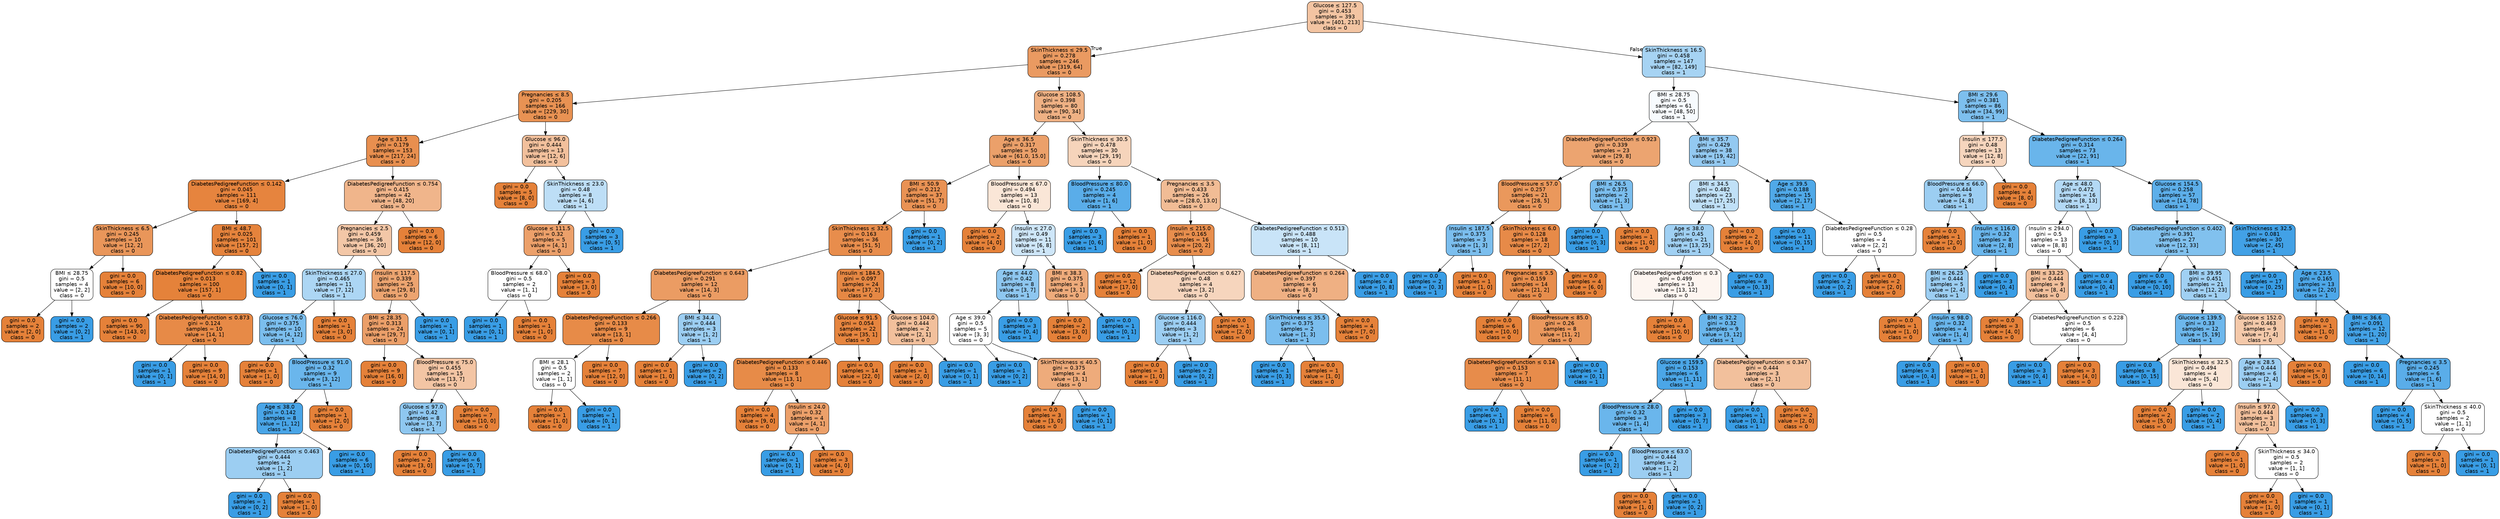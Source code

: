 digraph Tree {
node [shape=box, style="filled, rounded", color="black", fontname="helvetica"] ;
edge [fontname="helvetica"] ;
0 [label=<Glucose &le; 127.5<br/>gini = 0.453<br/>samples = 393<br/>value = [401, 213]<br/>class = 0>, fillcolor="#f3c4a2"] ;
1 [label=<SkinThickness &le; 29.5<br/>gini = 0.278<br/>samples = 246<br/>value = [319, 64]<br/>class = 0>, fillcolor="#ea9a61"] ;
0 -> 1 [labeldistance=2.5, labelangle=45, headlabel="True"] ;
2 [label=<Pregnancies &le; 8.5<br/>gini = 0.205<br/>samples = 166<br/>value = [229, 30]<br/>class = 0>, fillcolor="#e89253"] ;
1 -> 2 ;
3 [label=<Age &le; 31.5<br/>gini = 0.179<br/>samples = 153<br/>value = [217, 24]<br/>class = 0>, fillcolor="#e88f4f"] ;
2 -> 3 ;
4 [label=<DiabetesPedigreeFunction &le; 0.142<br/>gini = 0.045<br/>samples = 111<br/>value = [169, 4]<br/>class = 0>, fillcolor="#e6843e"] ;
3 -> 4 ;
5 [label=<SkinThickness &le; 6.5<br/>gini = 0.245<br/>samples = 10<br/>value = [12, 2]<br/>class = 0>, fillcolor="#e9965a"] ;
4 -> 5 ;
6 [label=<BMI &le; 28.75<br/>gini = 0.5<br/>samples = 4<br/>value = [2, 2]<br/>class = 0>, fillcolor="#ffffff"] ;
5 -> 6 ;
7 [label=<gini = 0.0<br/>samples = 2<br/>value = [2, 0]<br/>class = 0>, fillcolor="#e58139"] ;
6 -> 7 ;
8 [label=<gini = 0.0<br/>samples = 2<br/>value = [0, 2]<br/>class = 1>, fillcolor="#399de5"] ;
6 -> 8 ;
9 [label=<gini = 0.0<br/>samples = 6<br/>value = [10, 0]<br/>class = 0>, fillcolor="#e58139"] ;
5 -> 9 ;
10 [label=<BMI &le; 48.7<br/>gini = 0.025<br/>samples = 101<br/>value = [157, 2]<br/>class = 0>, fillcolor="#e5833c"] ;
4 -> 10 ;
11 [label=<DiabetesPedigreeFunction &le; 0.82<br/>gini = 0.013<br/>samples = 100<br/>value = [157, 1]<br/>class = 0>, fillcolor="#e5823a"] ;
10 -> 11 ;
12 [label=<gini = 0.0<br/>samples = 90<br/>value = [143, 0]<br/>class = 0>, fillcolor="#e58139"] ;
11 -> 12 ;
13 [label=<DiabetesPedigreeFunction &le; 0.873<br/>gini = 0.124<br/>samples = 10<br/>value = [14, 1]<br/>class = 0>, fillcolor="#e78a47"] ;
11 -> 13 ;
14 [label=<gini = 0.0<br/>samples = 1<br/>value = [0, 1]<br/>class = 1>, fillcolor="#399de5"] ;
13 -> 14 ;
15 [label=<gini = 0.0<br/>samples = 9<br/>value = [14, 0]<br/>class = 0>, fillcolor="#e58139"] ;
13 -> 15 ;
16 [label=<gini = 0.0<br/>samples = 1<br/>value = [0, 1]<br/>class = 1>, fillcolor="#399de5"] ;
10 -> 16 ;
17 [label=<DiabetesPedigreeFunction &le; 0.754<br/>gini = 0.415<br/>samples = 42<br/>value = [48, 20]<br/>class = 0>, fillcolor="#f0b58b"] ;
3 -> 17 ;
18 [label=<Pregnancies &le; 2.5<br/>gini = 0.459<br/>samples = 36<br/>value = [36, 20]<br/>class = 0>, fillcolor="#f3c7a7"] ;
17 -> 18 ;
19 [label=<SkinThickness &le; 27.0<br/>gini = 0.465<br/>samples = 11<br/>value = [7, 12]<br/>class = 1>, fillcolor="#acd6f4"] ;
18 -> 19 ;
20 [label=<Glucose &le; 76.0<br/>gini = 0.375<br/>samples = 10<br/>value = [4, 12]<br/>class = 1>, fillcolor="#7bbeee"] ;
19 -> 20 ;
21 [label=<gini = 0.0<br/>samples = 1<br/>value = [1, 0]<br/>class = 0>, fillcolor="#e58139"] ;
20 -> 21 ;
22 [label=<BloodPressure &le; 91.0<br/>gini = 0.32<br/>samples = 9<br/>value = [3, 12]<br/>class = 1>, fillcolor="#6ab6ec"] ;
20 -> 22 ;
23 [label=<Age &le; 38.0<br/>gini = 0.142<br/>samples = 8<br/>value = [1, 12]<br/>class = 1>, fillcolor="#49a5e7"] ;
22 -> 23 ;
24 [label=<DiabetesPedigreeFunction &le; 0.463<br/>gini = 0.444<br/>samples = 2<br/>value = [1, 2]<br/>class = 1>, fillcolor="#9ccef2"] ;
23 -> 24 ;
25 [label=<gini = 0.0<br/>samples = 1<br/>value = [0, 2]<br/>class = 1>, fillcolor="#399de5"] ;
24 -> 25 ;
26 [label=<gini = 0.0<br/>samples = 1<br/>value = [1, 0]<br/>class = 0>, fillcolor="#e58139"] ;
24 -> 26 ;
27 [label=<gini = 0.0<br/>samples = 6<br/>value = [0, 10]<br/>class = 1>, fillcolor="#399de5"] ;
23 -> 27 ;
28 [label=<gini = 0.0<br/>samples = 1<br/>value = [2, 0]<br/>class = 0>, fillcolor="#e58139"] ;
22 -> 28 ;
29 [label=<gini = 0.0<br/>samples = 1<br/>value = [3, 0]<br/>class = 0>, fillcolor="#e58139"] ;
19 -> 29 ;
30 [label=<Insulin &le; 117.5<br/>gini = 0.339<br/>samples = 25<br/>value = [29, 8]<br/>class = 0>, fillcolor="#eca470"] ;
18 -> 30 ;
31 [label=<BMI &le; 28.35<br/>gini = 0.313<br/>samples = 24<br/>value = [29, 7]<br/>class = 0>, fillcolor="#eb9f69"] ;
30 -> 31 ;
32 [label=<gini = 0.0<br/>samples = 9<br/>value = [16, 0]<br/>class = 0>, fillcolor="#e58139"] ;
31 -> 32 ;
33 [label=<BloodPressure &le; 75.0<br/>gini = 0.455<br/>samples = 15<br/>value = [13, 7]<br/>class = 0>, fillcolor="#f3c5a4"] ;
31 -> 33 ;
34 [label=<Glucose &le; 97.0<br/>gini = 0.42<br/>samples = 8<br/>value = [3, 7]<br/>class = 1>, fillcolor="#8ec7f0"] ;
33 -> 34 ;
35 [label=<gini = 0.0<br/>samples = 2<br/>value = [3, 0]<br/>class = 0>, fillcolor="#e58139"] ;
34 -> 35 ;
36 [label=<gini = 0.0<br/>samples = 6<br/>value = [0, 7]<br/>class = 1>, fillcolor="#399de5"] ;
34 -> 36 ;
37 [label=<gini = 0.0<br/>samples = 7<br/>value = [10, 0]<br/>class = 0>, fillcolor="#e58139"] ;
33 -> 37 ;
38 [label=<gini = 0.0<br/>samples = 1<br/>value = [0, 1]<br/>class = 1>, fillcolor="#399de5"] ;
30 -> 38 ;
39 [label=<gini = 0.0<br/>samples = 6<br/>value = [12, 0]<br/>class = 0>, fillcolor="#e58139"] ;
17 -> 39 ;
40 [label=<Glucose &le; 96.0<br/>gini = 0.444<br/>samples = 13<br/>value = [12, 6]<br/>class = 0>, fillcolor="#f2c09c"] ;
2 -> 40 ;
41 [label=<gini = 0.0<br/>samples = 5<br/>value = [8, 0]<br/>class = 0>, fillcolor="#e58139"] ;
40 -> 41 ;
42 [label=<SkinThickness &le; 23.0<br/>gini = 0.48<br/>samples = 8<br/>value = [4, 6]<br/>class = 1>, fillcolor="#bddef6"] ;
40 -> 42 ;
43 [label=<Glucose &le; 111.5<br/>gini = 0.32<br/>samples = 5<br/>value = [4, 1]<br/>class = 0>, fillcolor="#eca06a"] ;
42 -> 43 ;
44 [label=<BloodPressure &le; 68.0<br/>gini = 0.5<br/>samples = 2<br/>value = [1, 1]<br/>class = 0>, fillcolor="#ffffff"] ;
43 -> 44 ;
45 [label=<gini = 0.0<br/>samples = 1<br/>value = [0, 1]<br/>class = 1>, fillcolor="#399de5"] ;
44 -> 45 ;
46 [label=<gini = 0.0<br/>samples = 1<br/>value = [1, 0]<br/>class = 0>, fillcolor="#e58139"] ;
44 -> 46 ;
47 [label=<gini = 0.0<br/>samples = 3<br/>value = [3, 0]<br/>class = 0>, fillcolor="#e58139"] ;
43 -> 47 ;
48 [label=<gini = 0.0<br/>samples = 3<br/>value = [0, 5]<br/>class = 1>, fillcolor="#399de5"] ;
42 -> 48 ;
49 [label=<Glucose &le; 108.5<br/>gini = 0.398<br/>samples = 80<br/>value = [90, 34]<br/>class = 0>, fillcolor="#efb184"] ;
1 -> 49 ;
50 [label=<Age &le; 36.5<br/>gini = 0.317<br/>samples = 50<br/>value = [61.0, 15.0]<br/>class = 0>, fillcolor="#eba06a"] ;
49 -> 50 ;
51 [label=<BMI &le; 50.9<br/>gini = 0.212<br/>samples = 37<br/>value = [51, 7]<br/>class = 0>, fillcolor="#e99254"] ;
50 -> 51 ;
52 [label=<SkinThickness &le; 32.5<br/>gini = 0.163<br/>samples = 36<br/>value = [51, 5]<br/>class = 0>, fillcolor="#e88d4c"] ;
51 -> 52 ;
53 [label=<DiabetesPedigreeFunction &le; 0.643<br/>gini = 0.291<br/>samples = 12<br/>value = [14, 3]<br/>class = 0>, fillcolor="#eb9c63"] ;
52 -> 53 ;
54 [label=<DiabetesPedigreeFunction &le; 0.266<br/>gini = 0.133<br/>samples = 9<br/>value = [13, 1]<br/>class = 0>, fillcolor="#e78b48"] ;
53 -> 54 ;
55 [label=<BMI &le; 28.1<br/>gini = 0.5<br/>samples = 2<br/>value = [1, 1]<br/>class = 0>, fillcolor="#ffffff"] ;
54 -> 55 ;
56 [label=<gini = 0.0<br/>samples = 1<br/>value = [1, 0]<br/>class = 0>, fillcolor="#e58139"] ;
55 -> 56 ;
57 [label=<gini = 0.0<br/>samples = 1<br/>value = [0, 1]<br/>class = 1>, fillcolor="#399de5"] ;
55 -> 57 ;
58 [label=<gini = 0.0<br/>samples = 7<br/>value = [12, 0]<br/>class = 0>, fillcolor="#e58139"] ;
54 -> 58 ;
59 [label=<BMI &le; 34.4<br/>gini = 0.444<br/>samples = 3<br/>value = [1, 2]<br/>class = 1>, fillcolor="#9ccef2"] ;
53 -> 59 ;
60 [label=<gini = 0.0<br/>samples = 1<br/>value = [1, 0]<br/>class = 0>, fillcolor="#e58139"] ;
59 -> 60 ;
61 [label=<gini = 0.0<br/>samples = 2<br/>value = [0, 2]<br/>class = 1>, fillcolor="#399de5"] ;
59 -> 61 ;
62 [label=<Insulin &le; 184.5<br/>gini = 0.097<br/>samples = 24<br/>value = [37, 2]<br/>class = 0>, fillcolor="#e68844"] ;
52 -> 62 ;
63 [label=<Glucose &le; 91.5<br/>gini = 0.054<br/>samples = 22<br/>value = [35, 1]<br/>class = 0>, fillcolor="#e6853f"] ;
62 -> 63 ;
64 [label=<DiabetesPedigreeFunction &le; 0.446<br/>gini = 0.133<br/>samples = 8<br/>value = [13, 1]<br/>class = 0>, fillcolor="#e78b48"] ;
63 -> 64 ;
65 [label=<gini = 0.0<br/>samples = 4<br/>value = [9, 0]<br/>class = 0>, fillcolor="#e58139"] ;
64 -> 65 ;
66 [label=<Insulin &le; 24.0<br/>gini = 0.32<br/>samples = 4<br/>value = [4, 1]<br/>class = 0>, fillcolor="#eca06a"] ;
64 -> 66 ;
67 [label=<gini = 0.0<br/>samples = 1<br/>value = [0, 1]<br/>class = 1>, fillcolor="#399de5"] ;
66 -> 67 ;
68 [label=<gini = 0.0<br/>samples = 3<br/>value = [4, 0]<br/>class = 0>, fillcolor="#e58139"] ;
66 -> 68 ;
69 [label=<gini = 0.0<br/>samples = 14<br/>value = [22, 0]<br/>class = 0>, fillcolor="#e58139"] ;
63 -> 69 ;
70 [label=<Glucose &le; 104.0<br/>gini = 0.444<br/>samples = 2<br/>value = [2, 1]<br/>class = 0>, fillcolor="#f2c09c"] ;
62 -> 70 ;
71 [label=<gini = 0.0<br/>samples = 1<br/>value = [2, 0]<br/>class = 0>, fillcolor="#e58139"] ;
70 -> 71 ;
72 [label=<gini = 0.0<br/>samples = 1<br/>value = [0, 1]<br/>class = 1>, fillcolor="#399de5"] ;
70 -> 72 ;
73 [label=<gini = 0.0<br/>samples = 1<br/>value = [0, 2]<br/>class = 1>, fillcolor="#399de5"] ;
51 -> 73 ;
74 [label=<BloodPressure &le; 67.0<br/>gini = 0.494<br/>samples = 13<br/>value = [10, 8]<br/>class = 0>, fillcolor="#fae6d7"] ;
50 -> 74 ;
75 [label=<gini = 0.0<br/>samples = 2<br/>value = [4, 0]<br/>class = 0>, fillcolor="#e58139"] ;
74 -> 75 ;
76 [label=<Insulin &le; 27.0<br/>gini = 0.49<br/>samples = 11<br/>value = [6, 8]<br/>class = 1>, fillcolor="#cee6f8"] ;
74 -> 76 ;
77 [label=<Age &le; 44.0<br/>gini = 0.42<br/>samples = 8<br/>value = [3, 7]<br/>class = 1>, fillcolor="#8ec7f0"] ;
76 -> 77 ;
78 [label=<Age &le; 39.0<br/>gini = 0.5<br/>samples = 5<br/>value = [3, 3]<br/>class = 0>, fillcolor="#ffffff"] ;
77 -> 78 ;
79 [label=<gini = 0.0<br/>samples = 1<br/>value = [0, 2]<br/>class = 1>, fillcolor="#399de5"] ;
78 -> 79 ;
80 [label=<SkinThickness &le; 40.5<br/>gini = 0.375<br/>samples = 4<br/>value = [3, 1]<br/>class = 0>, fillcolor="#eeab7b"] ;
78 -> 80 ;
81 [label=<gini = 0.0<br/>samples = 3<br/>value = [3, 0]<br/>class = 0>, fillcolor="#e58139"] ;
80 -> 81 ;
82 [label=<gini = 0.0<br/>samples = 1<br/>value = [0, 1]<br/>class = 1>, fillcolor="#399de5"] ;
80 -> 82 ;
83 [label=<gini = 0.0<br/>samples = 3<br/>value = [0, 4]<br/>class = 1>, fillcolor="#399de5"] ;
77 -> 83 ;
84 [label=<BMI &le; 38.3<br/>gini = 0.375<br/>samples = 3<br/>value = [3, 1]<br/>class = 0>, fillcolor="#eeab7b"] ;
76 -> 84 ;
85 [label=<gini = 0.0<br/>samples = 2<br/>value = [3, 0]<br/>class = 0>, fillcolor="#e58139"] ;
84 -> 85 ;
86 [label=<gini = 0.0<br/>samples = 1<br/>value = [0, 1]<br/>class = 1>, fillcolor="#399de5"] ;
84 -> 86 ;
87 [label=<SkinThickness &le; 30.5<br/>gini = 0.478<br/>samples = 30<br/>value = [29, 19]<br/>class = 0>, fillcolor="#f6d4bb"] ;
49 -> 87 ;
88 [label=<BloodPressure &le; 80.0<br/>gini = 0.245<br/>samples = 4<br/>value = [1, 6]<br/>class = 1>, fillcolor="#5aade9"] ;
87 -> 88 ;
89 [label=<gini = 0.0<br/>samples = 3<br/>value = [0, 6]<br/>class = 1>, fillcolor="#399de5"] ;
88 -> 89 ;
90 [label=<gini = 0.0<br/>samples = 1<br/>value = [1, 0]<br/>class = 0>, fillcolor="#e58139"] ;
88 -> 90 ;
91 [label=<Pregnancies &le; 3.5<br/>gini = 0.433<br/>samples = 26<br/>value = [28.0, 13.0]<br/>class = 0>, fillcolor="#f1bc95"] ;
87 -> 91 ;
92 [label=<Insulin &le; 215.0<br/>gini = 0.165<br/>samples = 16<br/>value = [20, 2]<br/>class = 0>, fillcolor="#e88e4d"] ;
91 -> 92 ;
93 [label=<gini = 0.0<br/>samples = 12<br/>value = [17, 0]<br/>class = 0>, fillcolor="#e58139"] ;
92 -> 93 ;
94 [label=<DiabetesPedigreeFunction &le; 0.627<br/>gini = 0.48<br/>samples = 4<br/>value = [3, 2]<br/>class = 0>, fillcolor="#f6d5bd"] ;
92 -> 94 ;
95 [label=<Glucose &le; 116.0<br/>gini = 0.444<br/>samples = 3<br/>value = [1, 2]<br/>class = 1>, fillcolor="#9ccef2"] ;
94 -> 95 ;
96 [label=<gini = 0.0<br/>samples = 1<br/>value = [1, 0]<br/>class = 0>, fillcolor="#e58139"] ;
95 -> 96 ;
97 [label=<gini = 0.0<br/>samples = 2<br/>value = [0, 2]<br/>class = 1>, fillcolor="#399de5"] ;
95 -> 97 ;
98 [label=<gini = 0.0<br/>samples = 1<br/>value = [2, 0]<br/>class = 0>, fillcolor="#e58139"] ;
94 -> 98 ;
99 [label=<DiabetesPedigreeFunction &le; 0.513<br/>gini = 0.488<br/>samples = 10<br/>value = [8, 11]<br/>class = 1>, fillcolor="#c9e4f8"] ;
91 -> 99 ;
100 [label=<DiabetesPedigreeFunction &le; 0.264<br/>gini = 0.397<br/>samples = 6<br/>value = [8, 3]<br/>class = 0>, fillcolor="#efb083"] ;
99 -> 100 ;
101 [label=<SkinThickness &le; 35.5<br/>gini = 0.375<br/>samples = 2<br/>value = [1, 3]<br/>class = 1>, fillcolor="#7bbeee"] ;
100 -> 101 ;
102 [label=<gini = 0.0<br/>samples = 1<br/>value = [0, 3]<br/>class = 1>, fillcolor="#399de5"] ;
101 -> 102 ;
103 [label=<gini = 0.0<br/>samples = 1<br/>value = [1, 0]<br/>class = 0>, fillcolor="#e58139"] ;
101 -> 103 ;
104 [label=<gini = 0.0<br/>samples = 4<br/>value = [7, 0]<br/>class = 0>, fillcolor="#e58139"] ;
100 -> 104 ;
105 [label=<gini = 0.0<br/>samples = 4<br/>value = [0, 8]<br/>class = 1>, fillcolor="#399de5"] ;
99 -> 105 ;
106 [label=<SkinThickness &le; 16.5<br/>gini = 0.458<br/>samples = 147<br/>value = [82, 149]<br/>class = 1>, fillcolor="#a6d3f3"] ;
0 -> 106 [labeldistance=2.5, labelangle=-45, headlabel="False"] ;
107 [label=<BMI &le; 28.75<br/>gini = 0.5<br/>samples = 61<br/>value = [48, 50]<br/>class = 1>, fillcolor="#f7fbfe"] ;
106 -> 107 ;
108 [label=<DiabetesPedigreeFunction &le; 0.923<br/>gini = 0.339<br/>samples = 23<br/>value = [29, 8]<br/>class = 0>, fillcolor="#eca470"] ;
107 -> 108 ;
109 [label=<BloodPressure &le; 57.0<br/>gini = 0.257<br/>samples = 21<br/>value = [28, 5]<br/>class = 0>, fillcolor="#ea985c"] ;
108 -> 109 ;
110 [label=<Insulin &le; 187.5<br/>gini = 0.375<br/>samples = 3<br/>value = [1, 3]<br/>class = 1>, fillcolor="#7bbeee"] ;
109 -> 110 ;
111 [label=<gini = 0.0<br/>samples = 2<br/>value = [0, 3]<br/>class = 1>, fillcolor="#399de5"] ;
110 -> 111 ;
112 [label=<gini = 0.0<br/>samples = 1<br/>value = [1, 0]<br/>class = 0>, fillcolor="#e58139"] ;
110 -> 112 ;
113 [label=<SkinThickness &le; 6.0<br/>gini = 0.128<br/>samples = 18<br/>value = [27, 2]<br/>class = 0>, fillcolor="#e78a48"] ;
109 -> 113 ;
114 [label=<Pregnancies &le; 5.5<br/>gini = 0.159<br/>samples = 14<br/>value = [21, 2]<br/>class = 0>, fillcolor="#e78d4c"] ;
113 -> 114 ;
115 [label=<gini = 0.0<br/>samples = 6<br/>value = [10, 0]<br/>class = 0>, fillcolor="#e58139"] ;
114 -> 115 ;
116 [label=<BloodPressure &le; 85.0<br/>gini = 0.26<br/>samples = 8<br/>value = [11, 2]<br/>class = 0>, fillcolor="#ea985d"] ;
114 -> 116 ;
117 [label=<DiabetesPedigreeFunction &le; 0.14<br/>gini = 0.153<br/>samples = 7<br/>value = [11, 1]<br/>class = 0>, fillcolor="#e78c4b"] ;
116 -> 117 ;
118 [label=<gini = 0.0<br/>samples = 1<br/>value = [0, 1]<br/>class = 1>, fillcolor="#399de5"] ;
117 -> 118 ;
119 [label=<gini = 0.0<br/>samples = 6<br/>value = [11, 0]<br/>class = 0>, fillcolor="#e58139"] ;
117 -> 119 ;
120 [label=<gini = 0.0<br/>samples = 1<br/>value = [0, 1]<br/>class = 1>, fillcolor="#399de5"] ;
116 -> 120 ;
121 [label=<gini = 0.0<br/>samples = 4<br/>value = [6, 0]<br/>class = 0>, fillcolor="#e58139"] ;
113 -> 121 ;
122 [label=<BMI &le; 26.5<br/>gini = 0.375<br/>samples = 2<br/>value = [1, 3]<br/>class = 1>, fillcolor="#7bbeee"] ;
108 -> 122 ;
123 [label=<gini = 0.0<br/>samples = 1<br/>value = [0, 3]<br/>class = 1>, fillcolor="#399de5"] ;
122 -> 123 ;
124 [label=<gini = 0.0<br/>samples = 1<br/>value = [1, 0]<br/>class = 0>, fillcolor="#e58139"] ;
122 -> 124 ;
125 [label=<BMI &le; 35.7<br/>gini = 0.429<br/>samples = 38<br/>value = [19, 42]<br/>class = 1>, fillcolor="#93c9f1"] ;
107 -> 125 ;
126 [label=<BMI &le; 34.5<br/>gini = 0.482<br/>samples = 23<br/>value = [17, 25]<br/>class = 1>, fillcolor="#c0e0f7"] ;
125 -> 126 ;
127 [label=<Age &le; 38.0<br/>gini = 0.45<br/>samples = 21<br/>value = [13, 25]<br/>class = 1>, fillcolor="#a0d0f3"] ;
126 -> 127 ;
128 [label=<DiabetesPedigreeFunction &le; 0.3<br/>gini = 0.499<br/>samples = 13<br/>value = [13, 12]<br/>class = 0>, fillcolor="#fdf5f0"] ;
127 -> 128 ;
129 [label=<gini = 0.0<br/>samples = 4<br/>value = [10, 0]<br/>class = 0>, fillcolor="#e58139"] ;
128 -> 129 ;
130 [label=<BMI &le; 32.2<br/>gini = 0.32<br/>samples = 9<br/>value = [3, 12]<br/>class = 1>, fillcolor="#6ab6ec"] ;
128 -> 130 ;
131 [label=<Glucose &le; 159.5<br/>gini = 0.153<br/>samples = 6<br/>value = [1, 11]<br/>class = 1>, fillcolor="#4ba6e7"] ;
130 -> 131 ;
132 [label=<BloodPressure &le; 28.0<br/>gini = 0.32<br/>samples = 3<br/>value = [1, 4]<br/>class = 1>, fillcolor="#6ab6ec"] ;
131 -> 132 ;
133 [label=<gini = 0.0<br/>samples = 1<br/>value = [0, 2]<br/>class = 1>, fillcolor="#399de5"] ;
132 -> 133 ;
134 [label=<BloodPressure &le; 63.0<br/>gini = 0.444<br/>samples = 2<br/>value = [1, 2]<br/>class = 1>, fillcolor="#9ccef2"] ;
132 -> 134 ;
135 [label=<gini = 0.0<br/>samples = 1<br/>value = [1, 0]<br/>class = 0>, fillcolor="#e58139"] ;
134 -> 135 ;
136 [label=<gini = 0.0<br/>samples = 1<br/>value = [0, 2]<br/>class = 1>, fillcolor="#399de5"] ;
134 -> 136 ;
137 [label=<gini = 0.0<br/>samples = 3<br/>value = [0, 7]<br/>class = 1>, fillcolor="#399de5"] ;
131 -> 137 ;
138 [label=<DiabetesPedigreeFunction &le; 0.347<br/>gini = 0.444<br/>samples = 3<br/>value = [2, 1]<br/>class = 0>, fillcolor="#f2c09c"] ;
130 -> 138 ;
139 [label=<gini = 0.0<br/>samples = 1<br/>value = [0, 1]<br/>class = 1>, fillcolor="#399de5"] ;
138 -> 139 ;
140 [label=<gini = 0.0<br/>samples = 2<br/>value = [2, 0]<br/>class = 0>, fillcolor="#e58139"] ;
138 -> 140 ;
141 [label=<gini = 0.0<br/>samples = 8<br/>value = [0, 13]<br/>class = 1>, fillcolor="#399de5"] ;
127 -> 141 ;
142 [label=<gini = 0.0<br/>samples = 2<br/>value = [4, 0]<br/>class = 0>, fillcolor="#e58139"] ;
126 -> 142 ;
143 [label=<Age &le; 39.5<br/>gini = 0.188<br/>samples = 15<br/>value = [2, 17]<br/>class = 1>, fillcolor="#50a9e8"] ;
125 -> 143 ;
144 [label=<gini = 0.0<br/>samples = 11<br/>value = [0, 15]<br/>class = 1>, fillcolor="#399de5"] ;
143 -> 144 ;
145 [label=<DiabetesPedigreeFunction &le; 0.28<br/>gini = 0.5<br/>samples = 4<br/>value = [2, 2]<br/>class = 0>, fillcolor="#ffffff"] ;
143 -> 145 ;
146 [label=<gini = 0.0<br/>samples = 2<br/>value = [0, 2]<br/>class = 1>, fillcolor="#399de5"] ;
145 -> 146 ;
147 [label=<gini = 0.0<br/>samples = 2<br/>value = [2, 0]<br/>class = 0>, fillcolor="#e58139"] ;
145 -> 147 ;
148 [label=<BMI &le; 29.6<br/>gini = 0.381<br/>samples = 86<br/>value = [34, 99]<br/>class = 1>, fillcolor="#7dbfee"] ;
106 -> 148 ;
149 [label=<Insulin &le; 177.5<br/>gini = 0.48<br/>samples = 13<br/>value = [12, 8]<br/>class = 0>, fillcolor="#f6d5bd"] ;
148 -> 149 ;
150 [label=<BloodPressure &le; 66.0<br/>gini = 0.444<br/>samples = 9<br/>value = [4, 8]<br/>class = 1>, fillcolor="#9ccef2"] ;
149 -> 150 ;
151 [label=<gini = 0.0<br/>samples = 1<br/>value = [2, 0]<br/>class = 0>, fillcolor="#e58139"] ;
150 -> 151 ;
152 [label=<Insulin &le; 116.0<br/>gini = 0.32<br/>samples = 8<br/>value = [2, 8]<br/>class = 1>, fillcolor="#6ab6ec"] ;
150 -> 152 ;
153 [label=<BMI &le; 26.25<br/>gini = 0.444<br/>samples = 5<br/>value = [2, 4]<br/>class = 1>, fillcolor="#9ccef2"] ;
152 -> 153 ;
154 [label=<gini = 0.0<br/>samples = 1<br/>value = [1, 0]<br/>class = 0>, fillcolor="#e58139"] ;
153 -> 154 ;
155 [label=<Insulin &le; 98.0<br/>gini = 0.32<br/>samples = 4<br/>value = [1, 4]<br/>class = 1>, fillcolor="#6ab6ec"] ;
153 -> 155 ;
156 [label=<gini = 0.0<br/>samples = 3<br/>value = [0, 4]<br/>class = 1>, fillcolor="#399de5"] ;
155 -> 156 ;
157 [label=<gini = 0.0<br/>samples = 1<br/>value = [1, 0]<br/>class = 0>, fillcolor="#e58139"] ;
155 -> 157 ;
158 [label=<gini = 0.0<br/>samples = 3<br/>value = [0, 4]<br/>class = 1>, fillcolor="#399de5"] ;
152 -> 158 ;
159 [label=<gini = 0.0<br/>samples = 4<br/>value = [8, 0]<br/>class = 0>, fillcolor="#e58139"] ;
149 -> 159 ;
160 [label=<DiabetesPedigreeFunction &le; 0.264<br/>gini = 0.314<br/>samples = 73<br/>value = [22, 91]<br/>class = 1>, fillcolor="#69b5eb"] ;
148 -> 160 ;
161 [label=<Age &le; 48.0<br/>gini = 0.472<br/>samples = 16<br/>value = [8, 13]<br/>class = 1>, fillcolor="#b3d9f5"] ;
160 -> 161 ;
162 [label=<Insulin &le; 294.0<br/>gini = 0.5<br/>samples = 13<br/>value = [8, 8]<br/>class = 0>, fillcolor="#ffffff"] ;
161 -> 162 ;
163 [label=<BMI &le; 33.25<br/>gini = 0.444<br/>samples = 9<br/>value = [8, 4]<br/>class = 0>, fillcolor="#f2c09c"] ;
162 -> 163 ;
164 [label=<gini = 0.0<br/>samples = 3<br/>value = [4, 0]<br/>class = 0>, fillcolor="#e58139"] ;
163 -> 164 ;
165 [label=<DiabetesPedigreeFunction &le; 0.228<br/>gini = 0.5<br/>samples = 6<br/>value = [4, 4]<br/>class = 0>, fillcolor="#ffffff"] ;
163 -> 165 ;
166 [label=<gini = 0.0<br/>samples = 3<br/>value = [0, 4]<br/>class = 1>, fillcolor="#399de5"] ;
165 -> 166 ;
167 [label=<gini = 0.0<br/>samples = 3<br/>value = [4, 0]<br/>class = 0>, fillcolor="#e58139"] ;
165 -> 167 ;
168 [label=<gini = 0.0<br/>samples = 4<br/>value = [0, 4]<br/>class = 1>, fillcolor="#399de5"] ;
162 -> 168 ;
169 [label=<gini = 0.0<br/>samples = 3<br/>value = [0, 5]<br/>class = 1>, fillcolor="#399de5"] ;
161 -> 169 ;
170 [label=<Glucose &le; 154.5<br/>gini = 0.258<br/>samples = 57<br/>value = [14, 78]<br/>class = 1>, fillcolor="#5dafea"] ;
160 -> 170 ;
171 [label=<DiabetesPedigreeFunction &le; 0.402<br/>gini = 0.391<br/>samples = 27<br/>value = [12, 33]<br/>class = 1>, fillcolor="#81c1ee"] ;
170 -> 171 ;
172 [label=<gini = 0.0<br/>samples = 6<br/>value = [0, 10]<br/>class = 1>, fillcolor="#399de5"] ;
171 -> 172 ;
173 [label=<BMI &le; 39.95<br/>gini = 0.451<br/>samples = 21<br/>value = [12, 23]<br/>class = 1>, fillcolor="#a0d0f3"] ;
171 -> 173 ;
174 [label=<Glucose &le; 139.5<br/>gini = 0.33<br/>samples = 12<br/>value = [5, 19]<br/>class = 1>, fillcolor="#6db7ec"] ;
173 -> 174 ;
175 [label=<gini = 0.0<br/>samples = 8<br/>value = [0, 15]<br/>class = 1>, fillcolor="#399de5"] ;
174 -> 175 ;
176 [label=<SkinThickness &le; 32.5<br/>gini = 0.494<br/>samples = 4<br/>value = [5, 4]<br/>class = 0>, fillcolor="#fae6d7"] ;
174 -> 176 ;
177 [label=<gini = 0.0<br/>samples = 2<br/>value = [5, 0]<br/>class = 0>, fillcolor="#e58139"] ;
176 -> 177 ;
178 [label=<gini = 0.0<br/>samples = 2<br/>value = [0, 4]<br/>class = 1>, fillcolor="#399de5"] ;
176 -> 178 ;
179 [label=<Glucose &le; 152.0<br/>gini = 0.463<br/>samples = 9<br/>value = [7, 4]<br/>class = 0>, fillcolor="#f4c9aa"] ;
173 -> 179 ;
180 [label=<Age &le; 28.5<br/>gini = 0.444<br/>samples = 6<br/>value = [2, 4]<br/>class = 1>, fillcolor="#9ccef2"] ;
179 -> 180 ;
181 [label=<Insulin &le; 97.0<br/>gini = 0.444<br/>samples = 3<br/>value = [2, 1]<br/>class = 0>, fillcolor="#f2c09c"] ;
180 -> 181 ;
182 [label=<gini = 0.0<br/>samples = 1<br/>value = [1, 0]<br/>class = 0>, fillcolor="#e58139"] ;
181 -> 182 ;
183 [label=<SkinThickness &le; 34.0<br/>gini = 0.5<br/>samples = 2<br/>value = [1, 1]<br/>class = 0>, fillcolor="#ffffff"] ;
181 -> 183 ;
184 [label=<gini = 0.0<br/>samples = 1<br/>value = [1, 0]<br/>class = 0>, fillcolor="#e58139"] ;
183 -> 184 ;
185 [label=<gini = 0.0<br/>samples = 1<br/>value = [0, 1]<br/>class = 1>, fillcolor="#399de5"] ;
183 -> 185 ;
186 [label=<gini = 0.0<br/>samples = 3<br/>value = [0, 3]<br/>class = 1>, fillcolor="#399de5"] ;
180 -> 186 ;
187 [label=<gini = 0.0<br/>samples = 3<br/>value = [5, 0]<br/>class = 0>, fillcolor="#e58139"] ;
179 -> 187 ;
188 [label=<SkinThickness &le; 32.5<br/>gini = 0.081<br/>samples = 30<br/>value = [2, 45]<br/>class = 1>, fillcolor="#42a1e6"] ;
170 -> 188 ;
189 [label=<gini = 0.0<br/>samples = 17<br/>value = [0, 25]<br/>class = 1>, fillcolor="#399de5"] ;
188 -> 189 ;
190 [label=<Age &le; 23.5<br/>gini = 0.165<br/>samples = 13<br/>value = [2, 20]<br/>class = 1>, fillcolor="#4da7e8"] ;
188 -> 190 ;
191 [label=<gini = 0.0<br/>samples = 1<br/>value = [1, 0]<br/>class = 0>, fillcolor="#e58139"] ;
190 -> 191 ;
192 [label=<BMI &le; 36.6<br/>gini = 0.091<br/>samples = 12<br/>value = [1, 20]<br/>class = 1>, fillcolor="#43a2e6"] ;
190 -> 192 ;
193 [label=<gini = 0.0<br/>samples = 6<br/>value = [0, 14]<br/>class = 1>, fillcolor="#399de5"] ;
192 -> 193 ;
194 [label=<Pregnancies &le; 3.5<br/>gini = 0.245<br/>samples = 6<br/>value = [1, 6]<br/>class = 1>, fillcolor="#5aade9"] ;
192 -> 194 ;
195 [label=<gini = 0.0<br/>samples = 4<br/>value = [0, 5]<br/>class = 1>, fillcolor="#399de5"] ;
194 -> 195 ;
196 [label=<SkinThickness &le; 40.0<br/>gini = 0.5<br/>samples = 2<br/>value = [1, 1]<br/>class = 0>, fillcolor="#ffffff"] ;
194 -> 196 ;
197 [label=<gini = 0.0<br/>samples = 1<br/>value = [1, 0]<br/>class = 0>, fillcolor="#e58139"] ;
196 -> 197 ;
198 [label=<gini = 0.0<br/>samples = 1<br/>value = [0, 1]<br/>class = 1>, fillcolor="#399de5"] ;
196 -> 198 ;
}